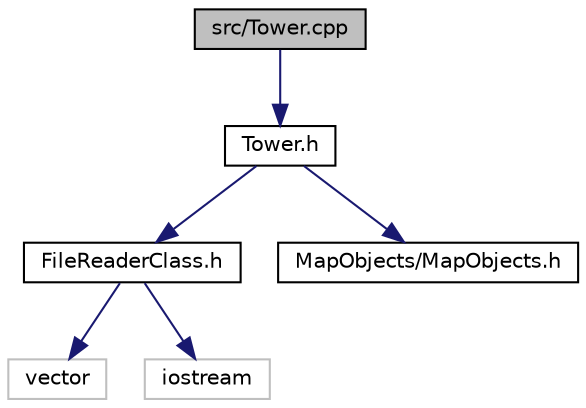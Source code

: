 digraph "src/Tower.cpp"
{
  edge [fontname="Helvetica",fontsize="10",labelfontname="Helvetica",labelfontsize="10"];
  node [fontname="Helvetica",fontsize="10",shape=record];
  Node1 [label="src/Tower.cpp",height=0.2,width=0.4,color="black", fillcolor="grey75", style="filled", fontcolor="black"];
  Node1 -> Node2 [color="midnightblue",fontsize="10",style="solid",fontname="Helvetica"];
  Node2 [label="Tower.h",height=0.2,width=0.4,color="black", fillcolor="white", style="filled",URL="$Tower_8h.html"];
  Node2 -> Node3 [color="midnightblue",fontsize="10",style="solid",fontname="Helvetica"];
  Node3 [label="FileReaderClass.h",height=0.2,width=0.4,color="black", fillcolor="white", style="filled",URL="$FileReaderClass_8h.html"];
  Node3 -> Node4 [color="midnightblue",fontsize="10",style="solid",fontname="Helvetica"];
  Node4 [label="vector",height=0.2,width=0.4,color="grey75", fillcolor="white", style="filled"];
  Node3 -> Node5 [color="midnightblue",fontsize="10",style="solid",fontname="Helvetica"];
  Node5 [label="iostream",height=0.2,width=0.4,color="grey75", fillcolor="white", style="filled"];
  Node2 -> Node6 [color="midnightblue",fontsize="10",style="solid",fontname="Helvetica"];
  Node6 [label="MapObjects/MapObjects.h",height=0.2,width=0.4,color="black", fillcolor="white", style="filled",URL="$MapObjects_8h.html"];
}
